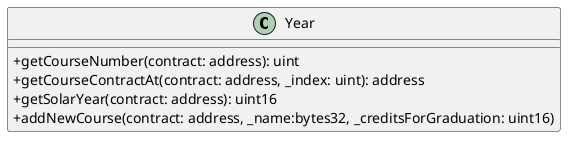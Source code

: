 @startuml
skinparam classAttributeIconSize 0
class Year {
+ getCourseNumber(contract: address): uint
+ getCourseContractAt(contract: address, _index: uint): address
+ getSolarYear(contract: address): uint16
+ addNewCourse(contract: address, _name:bytes32, _creditsForGraduation: uint16)
}
@enduml
